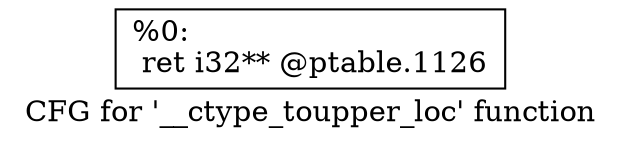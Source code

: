 digraph "CFG for '__ctype_toupper_loc' function" {
	label="CFG for '__ctype_toupper_loc' function";

	Node0x1fb6730 [shape=record,label="{%0:\l  ret i32** @ptable.1126\l}"];
}
